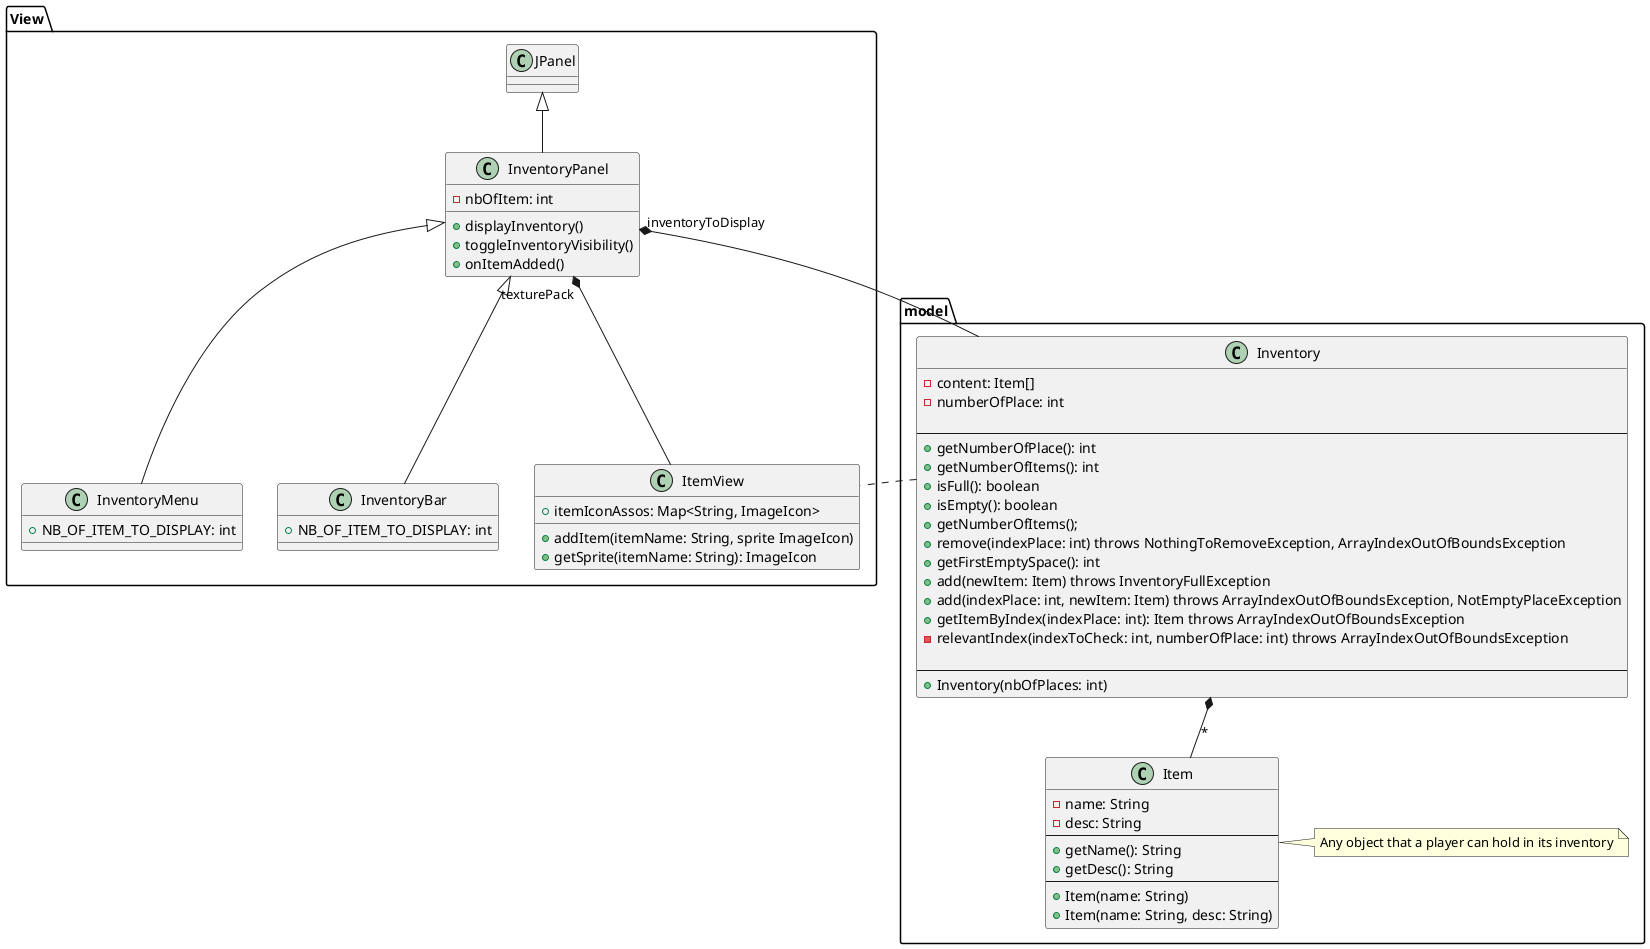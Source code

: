 @startuml
'https://plantuml.com/class-diagram

package model {
class Inventory {
- content: Item[]
- numberOfPlace: int

----
+ getNumberOfPlace(): int
+ getNumberOfItems(): int
+ isFull(): boolean
+ isEmpty(): boolean
+ getNumberOfItems();
+ remove(indexPlace: int) throws NothingToRemoveException, ArrayIndexOutOfBoundsException
+ getFirstEmptySpace(): int
' Get the index of the first free space in the inventory
+ add(newItem: Item) throws InventoryFullException
+ add(indexPlace: int, newItem: Item) throws ArrayIndexOutOfBoundsException, NotEmptyPlaceException
+ getItemByIndex(indexPlace: int): Item throws ArrayIndexOutOfBoundsException
- relevantIndex(indexToCheck: int, numberOfPlace: int) throws ArrayIndexOutOfBoundsException

----
+ Inventory(nbOfPlaces: int)
}


class Item {
- name: String
- desc: String
----
+ getName(): String
+ getDesc(): String
----
+ Item(name: String)
+ Item(name: String, desc: String)
}
note right : Any object that a player can hold in its inventory


Inventory "\n   *" *-- Item
}

package View {
class InventoryPanel {
- nbOfItem: int
+ displayInventory()
+ toggleInventoryVisibility()
+ onItemAdded()
}

class InventoryMenu {
+ NB_OF_ITEM_TO_DISPLAY: int

}

class InventoryBar {
+ NB_OF_ITEM_TO_DISPLAY: int
}

class ItemView {
+ itemIconAssos: Map<String, ImageIcon>
+ addItem(itemName: String, sprite ImageIcon)
+ getSprite(itemName: String): ImageIcon
}

JPanel <|-- InventoryPanel
InventoryPanel <|-- InventoryMenu
InventoryPanel <|-- InventoryBar
InventoryPanel "texturePack" *-- ItemView
InventoryPanel "inventoryToDisplay" *-- Inventory
}

Inventory .. ItemView

@enduml